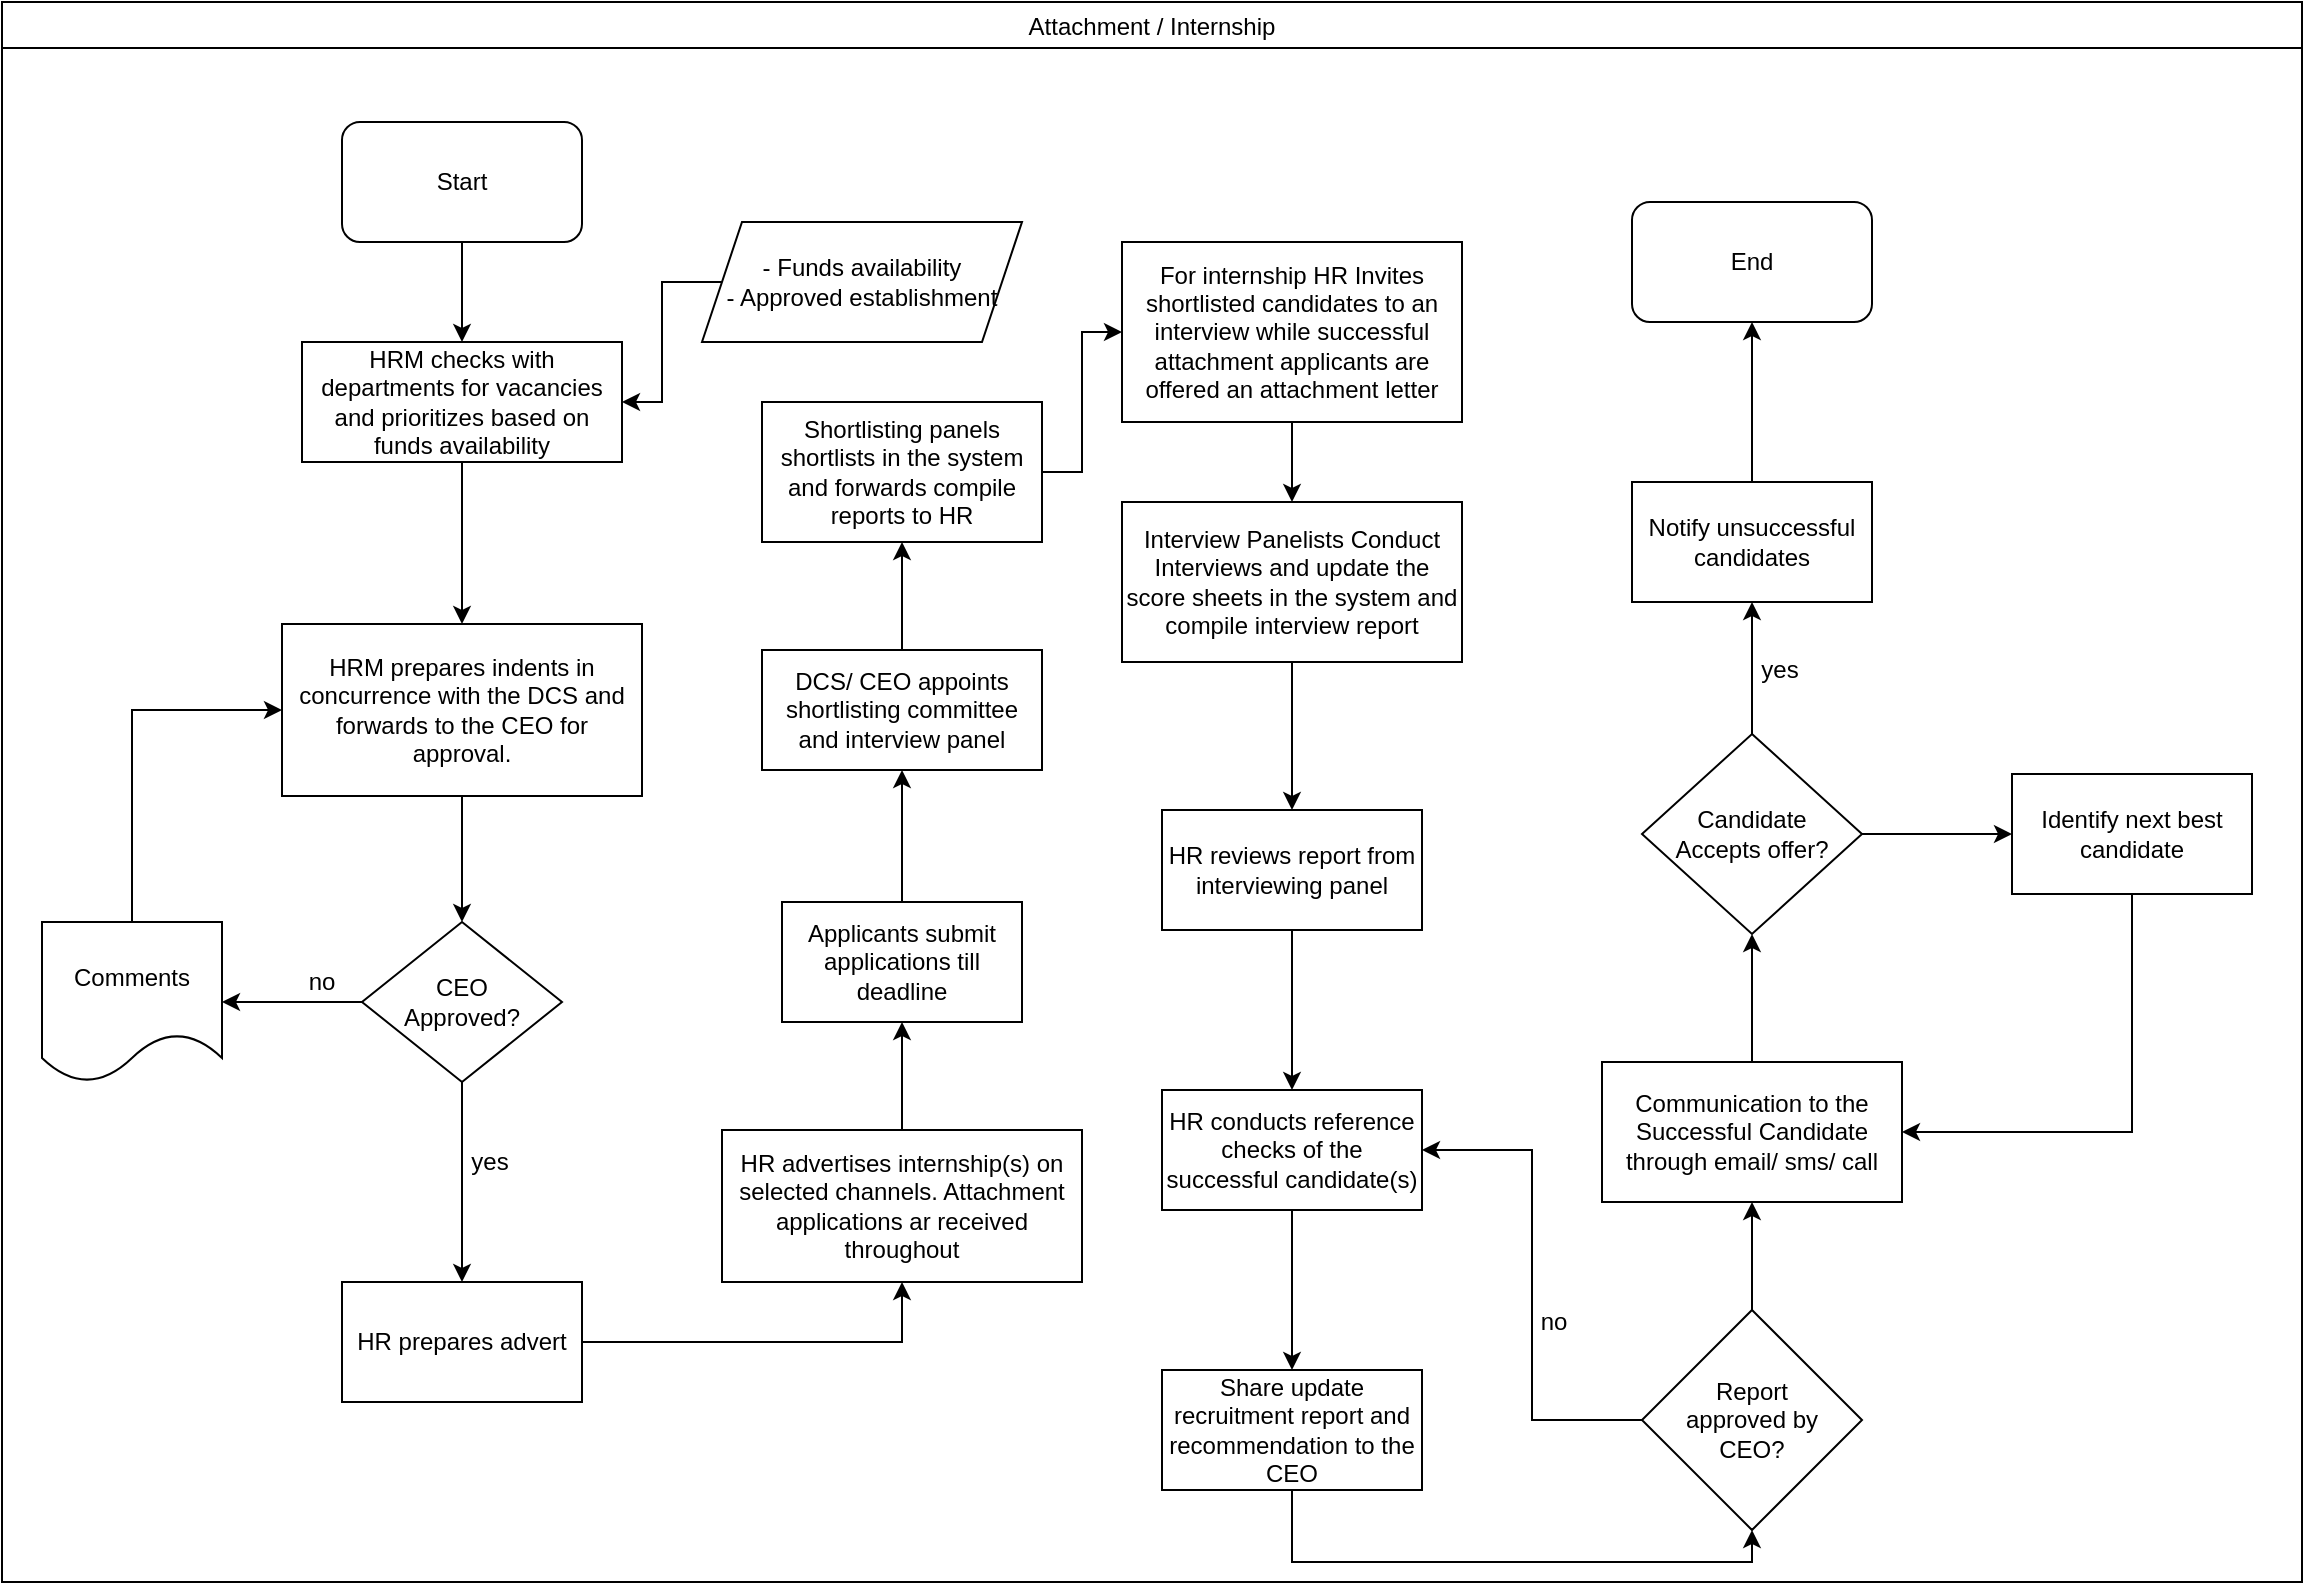 <mxfile version="14.9.3" type="github">
  <diagram id="JpgFDhPypRxZ6japV6Xt" name="Page-1">
    <mxGraphModel dx="1038" dy="508" grid="1" gridSize="10" guides="1" tooltips="1" connect="1" arrows="1" fold="1" page="1" pageScale="1" pageWidth="1169" pageHeight="827" math="0" shadow="0">
      <root>
        <mxCell id="0" />
        <mxCell id="1" parent="0" />
        <mxCell id="ixj6lN1su4Th0R0Dn0Wk-1" value="Attachment / Internship" style="swimlane;startSize=23;fontStyle=0" vertex="1" parent="1">
          <mxGeometry x="10" y="20" width="1150" height="790" as="geometry" />
        </mxCell>
        <mxCell id="ixj6lN1su4Th0R0Dn0Wk-2" value="Start" style="rounded=1;whiteSpace=wrap;html=1;" vertex="1" parent="ixj6lN1su4Th0R0Dn0Wk-1">
          <mxGeometry x="170" y="60" width="120" height="60" as="geometry" />
        </mxCell>
        <mxCell id="ixj6lN1su4Th0R0Dn0Wk-4" value="&lt;span lang=&quot;EN-GB&quot;&gt;HRM checks with departments for vacancies and prioritizes based on funds availability&lt;br&gt;&lt;/span&gt;" style="rounded=0;whiteSpace=wrap;html=1;" vertex="1" parent="ixj6lN1su4Th0R0Dn0Wk-1">
          <mxGeometry x="150" y="170" width="160" height="60" as="geometry" />
        </mxCell>
        <mxCell id="ixj6lN1su4Th0R0Dn0Wk-5" value="" style="edgeStyle=orthogonalEdgeStyle;rounded=0;orthogonalLoop=1;jettySize=auto;html=1;" edge="1" parent="ixj6lN1su4Th0R0Dn0Wk-1" source="ixj6lN1su4Th0R0Dn0Wk-2" target="ixj6lN1su4Th0R0Dn0Wk-4">
          <mxGeometry relative="1" as="geometry">
            <mxPoint x="230" y="200" as="targetPoint" />
          </mxGeometry>
        </mxCell>
        <mxCell id="ixj6lN1su4Th0R0Dn0Wk-6" value="" style="edgeStyle=orthogonalEdgeStyle;rounded=0;orthogonalLoop=1;jettySize=auto;html=1;" edge="1" parent="ixj6lN1su4Th0R0Dn0Wk-1" source="ixj6lN1su4Th0R0Dn0Wk-7" target="ixj6lN1su4Th0R0Dn0Wk-4">
          <mxGeometry relative="1" as="geometry" />
        </mxCell>
        <mxCell id="ixj6lN1su4Th0R0Dn0Wk-7" value="&lt;div&gt;- Funds availability&lt;/div&gt;&lt;div&gt;- Approved establishment&lt;br&gt;&lt;/div&gt;" style="shape=parallelogram;perimeter=parallelogramPerimeter;whiteSpace=wrap;html=1;fixedSize=1;" vertex="1" parent="ixj6lN1su4Th0R0Dn0Wk-1">
          <mxGeometry x="350" y="110" width="160" height="60" as="geometry" />
        </mxCell>
        <mxCell id="ixj6lN1su4Th0R0Dn0Wk-11" value="" style="edgeStyle=orthogonalEdgeStyle;rounded=0;orthogonalLoop=1;jettySize=auto;html=1;exitX=0.5;exitY=1;exitDx=0;exitDy=0;" edge="1" parent="ixj6lN1su4Th0R0Dn0Wk-1" source="ixj6lN1su4Th0R0Dn0Wk-60" target="ixj6lN1su4Th0R0Dn0Wk-18">
          <mxGeometry relative="1" as="geometry">
            <mxPoint x="230" y="500" as="sourcePoint" />
          </mxGeometry>
        </mxCell>
        <mxCell id="ixj6lN1su4Th0R0Dn0Wk-16" value="" style="edgeStyle=orthogonalEdgeStyle;rounded=0;orthogonalLoop=1;jettySize=auto;html=1;" edge="1" parent="ixj6lN1su4Th0R0Dn0Wk-1" source="ixj6lN1su4Th0R0Dn0Wk-18" target="ixj6lN1su4Th0R0Dn0Wk-20">
          <mxGeometry relative="1" as="geometry" />
        </mxCell>
        <mxCell id="ixj6lN1su4Th0R0Dn0Wk-17" value="" style="edgeStyle=orthogonalEdgeStyle;rounded=0;orthogonalLoop=1;jettySize=auto;html=1;" edge="1" parent="ixj6lN1su4Th0R0Dn0Wk-1" source="ixj6lN1su4Th0R0Dn0Wk-18" target="ixj6lN1su4Th0R0Dn0Wk-22">
          <mxGeometry relative="1" as="geometry" />
        </mxCell>
        <mxCell id="ixj6lN1su4Th0R0Dn0Wk-18" value="&lt;div&gt;CEO &lt;br&gt;&lt;/div&gt;&lt;div&gt;Approved?&lt;/div&gt;" style="rhombus;whiteSpace=wrap;html=1;rounded=0;" vertex="1" parent="ixj6lN1su4Th0R0Dn0Wk-1">
          <mxGeometry x="180" y="460" width="100" height="80" as="geometry" />
        </mxCell>
        <mxCell id="ixj6lN1su4Th0R0Dn0Wk-19" value="" style="edgeStyle=orthogonalEdgeStyle;rounded=0;orthogonalLoop=1;jettySize=auto;html=1;entryX=0.5;entryY=1;entryDx=0;entryDy=0;" edge="1" parent="ixj6lN1su4Th0R0Dn0Wk-1" source="ixj6lN1su4Th0R0Dn0Wk-20" target="ixj6lN1su4Th0R0Dn0Wk-26">
          <mxGeometry relative="1" as="geometry">
            <mxPoint x="380" y="730" as="targetPoint" />
          </mxGeometry>
        </mxCell>
        <mxCell id="ixj6lN1su4Th0R0Dn0Wk-20" value="HR prepares advert" style="whiteSpace=wrap;html=1;rounded=0;" vertex="1" parent="ixj6lN1su4Th0R0Dn0Wk-1">
          <mxGeometry x="170" y="640" width="120" height="60" as="geometry" />
        </mxCell>
        <mxCell id="ixj6lN1su4Th0R0Dn0Wk-62" value="" style="edgeStyle=orthogonalEdgeStyle;rounded=0;orthogonalLoop=1;jettySize=auto;html=1;entryX=0;entryY=0.5;entryDx=0;entryDy=0;exitX=0.5;exitY=0;exitDx=0;exitDy=0;" edge="1" parent="ixj6lN1su4Th0R0Dn0Wk-1" source="ixj6lN1su4Th0R0Dn0Wk-22" target="ixj6lN1su4Th0R0Dn0Wk-60">
          <mxGeometry relative="1" as="geometry">
            <mxPoint x="65" y="470" as="targetPoint" />
          </mxGeometry>
        </mxCell>
        <mxCell id="ixj6lN1su4Th0R0Dn0Wk-22" value="Comments" style="shape=document;whiteSpace=wrap;html=1;boundedLbl=1;rounded=0;" vertex="1" parent="ixj6lN1su4Th0R0Dn0Wk-1">
          <mxGeometry x="20" y="460" width="90" height="80" as="geometry" />
        </mxCell>
        <mxCell id="ixj6lN1su4Th0R0Dn0Wk-25" value="" style="edgeStyle=orthogonalEdgeStyle;rounded=0;orthogonalLoop=1;jettySize=auto;html=1;" edge="1" parent="ixj6lN1su4Th0R0Dn0Wk-1" source="ixj6lN1su4Th0R0Dn0Wk-26" target="ixj6lN1su4Th0R0Dn0Wk-28">
          <mxGeometry relative="1" as="geometry" />
        </mxCell>
        <mxCell id="ixj6lN1su4Th0R0Dn0Wk-26" value="HR advertises internship(s) on selected channels. Attachment applications ar received throughout" style="whiteSpace=wrap;html=1;rounded=0;" vertex="1" parent="ixj6lN1su4Th0R0Dn0Wk-1">
          <mxGeometry x="360" y="564" width="180" height="76" as="geometry" />
        </mxCell>
        <mxCell id="ixj6lN1su4Th0R0Dn0Wk-27" value="" style="edgeStyle=orthogonalEdgeStyle;rounded=0;orthogonalLoop=1;jettySize=auto;html=1;" edge="1" parent="ixj6lN1su4Th0R0Dn0Wk-1" source="ixj6lN1su4Th0R0Dn0Wk-28" target="ixj6lN1su4Th0R0Dn0Wk-32">
          <mxGeometry relative="1" as="geometry" />
        </mxCell>
        <mxCell id="ixj6lN1su4Th0R0Dn0Wk-28" value="Applicants submit applications till deadline" style="whiteSpace=wrap;html=1;rounded=0;" vertex="1" parent="ixj6lN1su4Th0R0Dn0Wk-1">
          <mxGeometry x="390" y="450" width="120" height="60" as="geometry" />
        </mxCell>
        <mxCell id="ixj6lN1su4Th0R0Dn0Wk-29" value="yes" style="text;html=1;strokeColor=none;fillColor=none;align=center;verticalAlign=middle;whiteSpace=wrap;rounded=0;" vertex="1" parent="ixj6lN1su4Th0R0Dn0Wk-1">
          <mxGeometry x="224" y="570" width="40" height="20" as="geometry" />
        </mxCell>
        <mxCell id="ixj6lN1su4Th0R0Dn0Wk-31" value="" style="edgeStyle=orthogonalEdgeStyle;rounded=0;orthogonalLoop=1;jettySize=auto;html=1;" edge="1" parent="ixj6lN1su4Th0R0Dn0Wk-1" source="ixj6lN1su4Th0R0Dn0Wk-32" target="ixj6lN1su4Th0R0Dn0Wk-34">
          <mxGeometry relative="1" as="geometry" />
        </mxCell>
        <mxCell id="ixj6lN1su4Th0R0Dn0Wk-32" value="&lt;span lang=&quot;EN-GB&quot;&gt;DCS/ CEO appoints shortlisting committee and interview panel&lt;/span&gt;" style="whiteSpace=wrap;html=1;rounded=0;" vertex="1" parent="ixj6lN1su4Th0R0Dn0Wk-1">
          <mxGeometry x="380" y="324" width="140" height="60" as="geometry" />
        </mxCell>
        <mxCell id="ixj6lN1su4Th0R0Dn0Wk-33" value="" style="edgeStyle=orthogonalEdgeStyle;rounded=0;orthogonalLoop=1;jettySize=auto;html=1;entryX=0;entryY=0.5;entryDx=0;entryDy=0;" edge="1" parent="ixj6lN1su4Th0R0Dn0Wk-1" source="ixj6lN1su4Th0R0Dn0Wk-34" target="ixj6lN1su4Th0R0Dn0Wk-36">
          <mxGeometry relative="1" as="geometry" />
        </mxCell>
        <mxCell id="ixj6lN1su4Th0R0Dn0Wk-34" value="Shortlisting panels shortlists in the system and forwards compile reports to HR" style="whiteSpace=wrap;html=1;rounded=0;" vertex="1" parent="ixj6lN1su4Th0R0Dn0Wk-1">
          <mxGeometry x="380" y="200" width="140" height="70" as="geometry" />
        </mxCell>
        <mxCell id="ixj6lN1su4Th0R0Dn0Wk-35" value="" style="edgeStyle=orthogonalEdgeStyle;rounded=0;orthogonalLoop=1;jettySize=auto;html=1;" edge="1" parent="ixj6lN1su4Th0R0Dn0Wk-1" source="ixj6lN1su4Th0R0Dn0Wk-36" target="ixj6lN1su4Th0R0Dn0Wk-38">
          <mxGeometry relative="1" as="geometry" />
        </mxCell>
        <mxCell id="ixj6lN1su4Th0R0Dn0Wk-36" value="For internship HR Invites shortlisted candidates to an interview while successful attachment applicants are offered an attachment letter" style="whiteSpace=wrap;html=1;rounded=0;" vertex="1" parent="ixj6lN1su4Th0R0Dn0Wk-1">
          <mxGeometry x="560" y="120" width="170" height="90" as="geometry" />
        </mxCell>
        <mxCell id="ixj6lN1su4Th0R0Dn0Wk-37" value="" style="edgeStyle=orthogonalEdgeStyle;rounded=0;orthogonalLoop=1;jettySize=auto;html=1;" edge="1" parent="ixj6lN1su4Th0R0Dn0Wk-1" source="ixj6lN1su4Th0R0Dn0Wk-38" target="ixj6lN1su4Th0R0Dn0Wk-40">
          <mxGeometry relative="1" as="geometry" />
        </mxCell>
        <mxCell id="ixj6lN1su4Th0R0Dn0Wk-38" value="&lt;span lang=&quot;EN-GB&quot;&gt;Interview Panelists Conduct Interviews and update the score sheets in the system and compile interview report&lt;br&gt;&lt;/span&gt;" style="whiteSpace=wrap;html=1;rounded=0;" vertex="1" parent="ixj6lN1su4Th0R0Dn0Wk-1">
          <mxGeometry x="560" y="250" width="170" height="80" as="geometry" />
        </mxCell>
        <mxCell id="ixj6lN1su4Th0R0Dn0Wk-39" value="" style="edgeStyle=orthogonalEdgeStyle;rounded=0;orthogonalLoop=1;jettySize=auto;html=1;" edge="1" parent="ixj6lN1su4Th0R0Dn0Wk-1" source="ixj6lN1su4Th0R0Dn0Wk-40" target="ixj6lN1su4Th0R0Dn0Wk-42">
          <mxGeometry relative="1" as="geometry" />
        </mxCell>
        <mxCell id="ixj6lN1su4Th0R0Dn0Wk-40" value="&lt;span lang=&quot;EN-GB&quot;&gt;HR reviews report from interviewing panel&lt;/span&gt;" style="whiteSpace=wrap;html=1;rounded=0;" vertex="1" parent="ixj6lN1su4Th0R0Dn0Wk-1">
          <mxGeometry x="580" y="404" width="130" height="60" as="geometry" />
        </mxCell>
        <mxCell id="ixj6lN1su4Th0R0Dn0Wk-41" value="" style="edgeStyle=orthogonalEdgeStyle;rounded=0;orthogonalLoop=1;jettySize=auto;html=1;" edge="1" parent="ixj6lN1su4Th0R0Dn0Wk-1" source="ixj6lN1su4Th0R0Dn0Wk-42" target="ixj6lN1su4Th0R0Dn0Wk-44">
          <mxGeometry relative="1" as="geometry" />
        </mxCell>
        <mxCell id="ixj6lN1su4Th0R0Dn0Wk-42" value="&lt;span lang=&quot;EN-GB&quot;&gt;HR conducts reference checks of the successful candidate(s)&lt;br&gt;&lt;/span&gt;" style="whiteSpace=wrap;html=1;rounded=0;" vertex="1" parent="ixj6lN1su4Th0R0Dn0Wk-1">
          <mxGeometry x="580" y="544" width="130" height="60" as="geometry" />
        </mxCell>
        <mxCell id="ixj6lN1su4Th0R0Dn0Wk-43" value="" style="edgeStyle=orthogonalEdgeStyle;rounded=0;orthogonalLoop=1;jettySize=auto;html=1;entryX=0.5;entryY=1;entryDx=0;entryDy=0;exitX=0.5;exitY=1;exitDx=0;exitDy=0;" edge="1" parent="ixj6lN1su4Th0R0Dn0Wk-1" source="ixj6lN1su4Th0R0Dn0Wk-44" target="ixj6lN1su4Th0R0Dn0Wk-47">
          <mxGeometry relative="1" as="geometry">
            <Array as="points">
              <mxPoint x="645" y="780" />
              <mxPoint x="875" y="780" />
            </Array>
          </mxGeometry>
        </mxCell>
        <mxCell id="ixj6lN1su4Th0R0Dn0Wk-44" value="Share update recruitment report and recommendation to the CEO" style="whiteSpace=wrap;html=1;rounded=0;" vertex="1" parent="ixj6lN1su4Th0R0Dn0Wk-1">
          <mxGeometry x="580" y="684" width="130" height="60" as="geometry" />
        </mxCell>
        <mxCell id="ixj6lN1su4Th0R0Dn0Wk-45" value="" style="edgeStyle=orthogonalEdgeStyle;rounded=0;orthogonalLoop=1;jettySize=auto;html=1;" edge="1" parent="ixj6lN1su4Th0R0Dn0Wk-1" source="ixj6lN1su4Th0R0Dn0Wk-47" target="ixj6lN1su4Th0R0Dn0Wk-49">
          <mxGeometry relative="1" as="geometry" />
        </mxCell>
        <mxCell id="ixj6lN1su4Th0R0Dn0Wk-46" value="" style="edgeStyle=orthogonalEdgeStyle;rounded=0;orthogonalLoop=1;jettySize=auto;html=1;entryX=1;entryY=0.5;entryDx=0;entryDy=0;exitX=0;exitY=0.5;exitDx=0;exitDy=0;" edge="1" parent="ixj6lN1su4Th0R0Dn0Wk-1" source="ixj6lN1su4Th0R0Dn0Wk-47" target="ixj6lN1su4Th0R0Dn0Wk-42">
          <mxGeometry relative="1" as="geometry">
            <mxPoint x="1005" y="714" as="targetPoint" />
            <Array as="points">
              <mxPoint x="765" y="709" />
              <mxPoint x="765" y="574" />
            </Array>
          </mxGeometry>
        </mxCell>
        <mxCell id="ixj6lN1su4Th0R0Dn0Wk-47" value="&lt;div&gt;Report &lt;br&gt;&lt;/div&gt;&lt;div&gt;approved by &lt;br&gt;&lt;/div&gt;&lt;div&gt;CEO?&lt;/div&gt;" style="rhombus;whiteSpace=wrap;html=1;rounded=0;" vertex="1" parent="ixj6lN1su4Th0R0Dn0Wk-1">
          <mxGeometry x="820" y="654" width="110" height="110" as="geometry" />
        </mxCell>
        <mxCell id="ixj6lN1su4Th0R0Dn0Wk-48" value="" style="edgeStyle=orthogonalEdgeStyle;rounded=0;orthogonalLoop=1;jettySize=auto;html=1;" edge="1" parent="ixj6lN1su4Th0R0Dn0Wk-1" source="ixj6lN1su4Th0R0Dn0Wk-49" target="ixj6lN1su4Th0R0Dn0Wk-52">
          <mxGeometry relative="1" as="geometry" />
        </mxCell>
        <mxCell id="ixj6lN1su4Th0R0Dn0Wk-49" value="&lt;span lang=&quot;EN-GB&quot;&gt;Communication to the Successful Candidate through email/ sms/ call&lt;/span&gt;" style="whiteSpace=wrap;html=1;rounded=0;" vertex="1" parent="ixj6lN1su4Th0R0Dn0Wk-1">
          <mxGeometry x="800" y="530" width="150" height="70" as="geometry" />
        </mxCell>
        <mxCell id="ixj6lN1su4Th0R0Dn0Wk-50" value="" style="edgeStyle=orthogonalEdgeStyle;rounded=0;orthogonalLoop=1;jettySize=auto;html=1;" edge="1" parent="ixj6lN1su4Th0R0Dn0Wk-1" source="ixj6lN1su4Th0R0Dn0Wk-52" target="ixj6lN1su4Th0R0Dn0Wk-55">
          <mxGeometry relative="1" as="geometry" />
        </mxCell>
        <mxCell id="ixj6lN1su4Th0R0Dn0Wk-51" value="" style="edgeStyle=orthogonalEdgeStyle;rounded=0;orthogonalLoop=1;jettySize=auto;html=1;" edge="1" parent="ixj6lN1su4Th0R0Dn0Wk-1" source="ixj6lN1su4Th0R0Dn0Wk-52" target="ixj6lN1su4Th0R0Dn0Wk-59">
          <mxGeometry relative="1" as="geometry" />
        </mxCell>
        <mxCell id="ixj6lN1su4Th0R0Dn0Wk-52" value="&lt;div&gt;Candidate&lt;/div&gt;&lt;div&gt;Accepts offer?&lt;/div&gt;" style="rhombus;whiteSpace=wrap;html=1;rounded=0;" vertex="1" parent="ixj6lN1su4Th0R0Dn0Wk-1">
          <mxGeometry x="820" y="366" width="110" height="100" as="geometry" />
        </mxCell>
        <mxCell id="ixj6lN1su4Th0R0Dn0Wk-53" value="no" style="text;html=1;strokeColor=none;fillColor=none;align=center;verticalAlign=middle;whiteSpace=wrap;rounded=0;" vertex="1" parent="ixj6lN1su4Th0R0Dn0Wk-1">
          <mxGeometry x="756" y="650" width="40" height="20" as="geometry" />
        </mxCell>
        <mxCell id="ixj6lN1su4Th0R0Dn0Wk-54" value="" style="edgeStyle=orthogonalEdgeStyle;rounded=0;orthogonalLoop=1;jettySize=auto;html=1;entryX=0.5;entryY=1;entryDx=0;entryDy=0;" edge="1" parent="ixj6lN1su4Th0R0Dn0Wk-1" source="ixj6lN1su4Th0R0Dn0Wk-55" target="ixj6lN1su4Th0R0Dn0Wk-56">
          <mxGeometry relative="1" as="geometry">
            <mxPoint x="875" y="126" as="targetPoint" />
          </mxGeometry>
        </mxCell>
        <mxCell id="ixj6lN1su4Th0R0Dn0Wk-55" value="Notify unsuccessful candidates" style="whiteSpace=wrap;html=1;rounded=0;" vertex="1" parent="ixj6lN1su4Th0R0Dn0Wk-1">
          <mxGeometry x="815" y="240" width="120" height="60" as="geometry" />
        </mxCell>
        <mxCell id="ixj6lN1su4Th0R0Dn0Wk-56" value="End" style="rounded=1;whiteSpace=wrap;html=1;" vertex="1" parent="ixj6lN1su4Th0R0Dn0Wk-1">
          <mxGeometry x="815" y="100" width="120" height="60" as="geometry" />
        </mxCell>
        <mxCell id="ixj6lN1su4Th0R0Dn0Wk-57" value="yes" style="text;html=1;strokeColor=none;fillColor=none;align=center;verticalAlign=middle;whiteSpace=wrap;rounded=0;" vertex="1" parent="ixj6lN1su4Th0R0Dn0Wk-1">
          <mxGeometry x="869" y="324" width="40" height="20" as="geometry" />
        </mxCell>
        <mxCell id="ixj6lN1su4Th0R0Dn0Wk-58" value="" style="edgeStyle=orthogonalEdgeStyle;rounded=0;orthogonalLoop=1;jettySize=auto;html=1;entryX=1;entryY=0.5;entryDx=0;entryDy=0;exitX=0.5;exitY=1;exitDx=0;exitDy=0;" edge="1" parent="ixj6lN1su4Th0R0Dn0Wk-1" source="ixj6lN1su4Th0R0Dn0Wk-59" target="ixj6lN1su4Th0R0Dn0Wk-49">
          <mxGeometry relative="1" as="geometry">
            <mxPoint x="1065" y="526" as="targetPoint" />
          </mxGeometry>
        </mxCell>
        <mxCell id="ixj6lN1su4Th0R0Dn0Wk-59" value="Identify next best candidate" style="rounded=0;whiteSpace=wrap;html=1;" vertex="1" parent="ixj6lN1su4Th0R0Dn0Wk-1">
          <mxGeometry x="1005" y="386" width="120" height="60" as="geometry" />
        </mxCell>
        <mxCell id="ixj6lN1su4Th0R0Dn0Wk-60" value="&lt;span lang=&quot;EN-GB&quot;&gt;HRM prepares indents in concurrence with the DCS and forwards to the CEO for approval.&lt;/span&gt;" style="rounded=0;whiteSpace=wrap;html=1;" vertex="1" parent="ixj6lN1su4Th0R0Dn0Wk-1">
          <mxGeometry x="140" y="311" width="180" height="86" as="geometry" />
        </mxCell>
        <mxCell id="ixj6lN1su4Th0R0Dn0Wk-3" value="" style="edgeStyle=orthogonalEdgeStyle;rounded=0;orthogonalLoop=1;jettySize=auto;html=1;" edge="1" parent="ixj6lN1su4Th0R0Dn0Wk-1" source="ixj6lN1su4Th0R0Dn0Wk-4" target="ixj6lN1su4Th0R0Dn0Wk-60">
          <mxGeometry relative="1" as="geometry">
            <mxPoint x="230" y="290" as="targetPoint" />
          </mxGeometry>
        </mxCell>
        <mxCell id="ixj6lN1su4Th0R0Dn0Wk-63" value="no" style="text;html=1;strokeColor=none;fillColor=none;align=center;verticalAlign=middle;whiteSpace=wrap;rounded=0;" vertex="1" parent="1">
          <mxGeometry x="150" y="500" width="40" height="20" as="geometry" />
        </mxCell>
      </root>
    </mxGraphModel>
  </diagram>
</mxfile>
